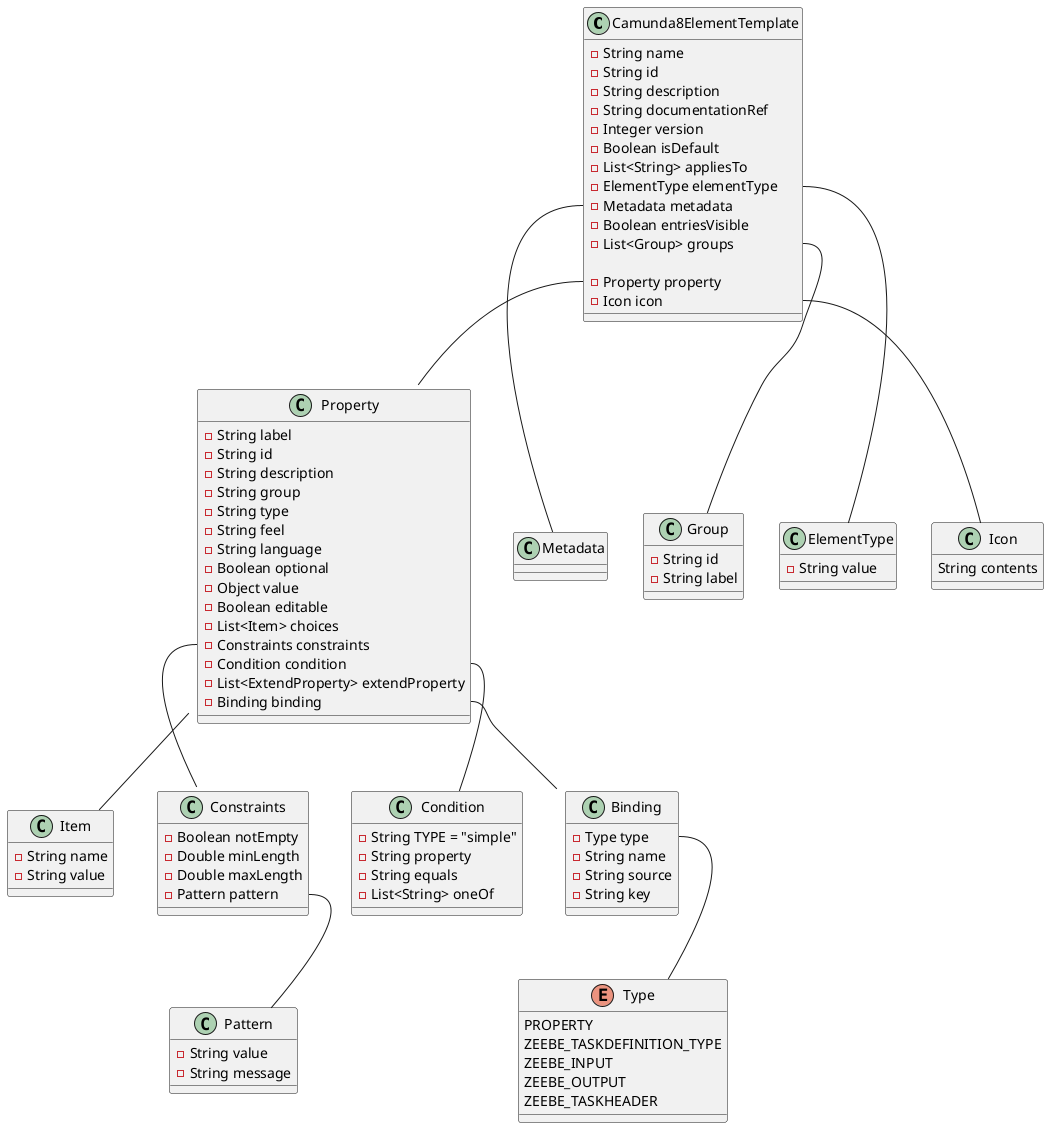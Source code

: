 @startuml
class Camunda8ElementTemplate {

    - String name
    - String id
    - String description
    - String documentationRef
    - Integer version
    - Boolean isDefault
    - List<String> appliesTo
    - ElementType elementType
    - Metadata metadata
    - Boolean entriesVisible
    - List<Group> groups

    - Property property
    - Icon icon
    
}
Camunda8ElementTemplate::property -- Property
Camunda8ElementTemplate::metadata -- Metadata
Camunda8ElementTemplate::group -- Group
Camunda8ElementTemplate::elementType -- ElementType
Camunda8ElementTemplate::icon -- Icon

class Metadata {}

class Group {

    - String id
    - String label

}

class ElementType {

    - String value

}

class Icon {

    String contents

}

class Property {

    - String label
    - String id
    - String description
    - String group
    - String type
    - String feel
    - String language
    - Boolean optional
    - Object value
    - Boolean editable
    - List<Item> choices
    - Constraints constraints
    - Condition condition
    - List<ExtendProperty> extendProperty
    - Binding binding

}
Property::item -- Item
Property::constraints -- Constraints
Property::condition -- Condition
Property::binding -- Binding

class Item {

    - String name
    - String value

}

class Condition {

    - String TYPE = "simple"
    - String property
    - String equals
    - List<String> oneOf

}

class Constraints {

    - Boolean notEmpty
    - Double minLength
    - Double maxLength
    - Pattern pattern

}
Constraints::pattern -- Pattern

class Pattern {

    - String value
    - String message

}

class Binding {

    - Type type
    - String name
    - String source
    - String key

}
Binding::type -- Type

enum Type {

    PROPERTY
    ZEEBE_TASKDEFINITION_TYPE
    ZEEBE_INPUT
    ZEEBE_OUTPUT
    ZEEBE_TASKHEADER

}

@enduml
